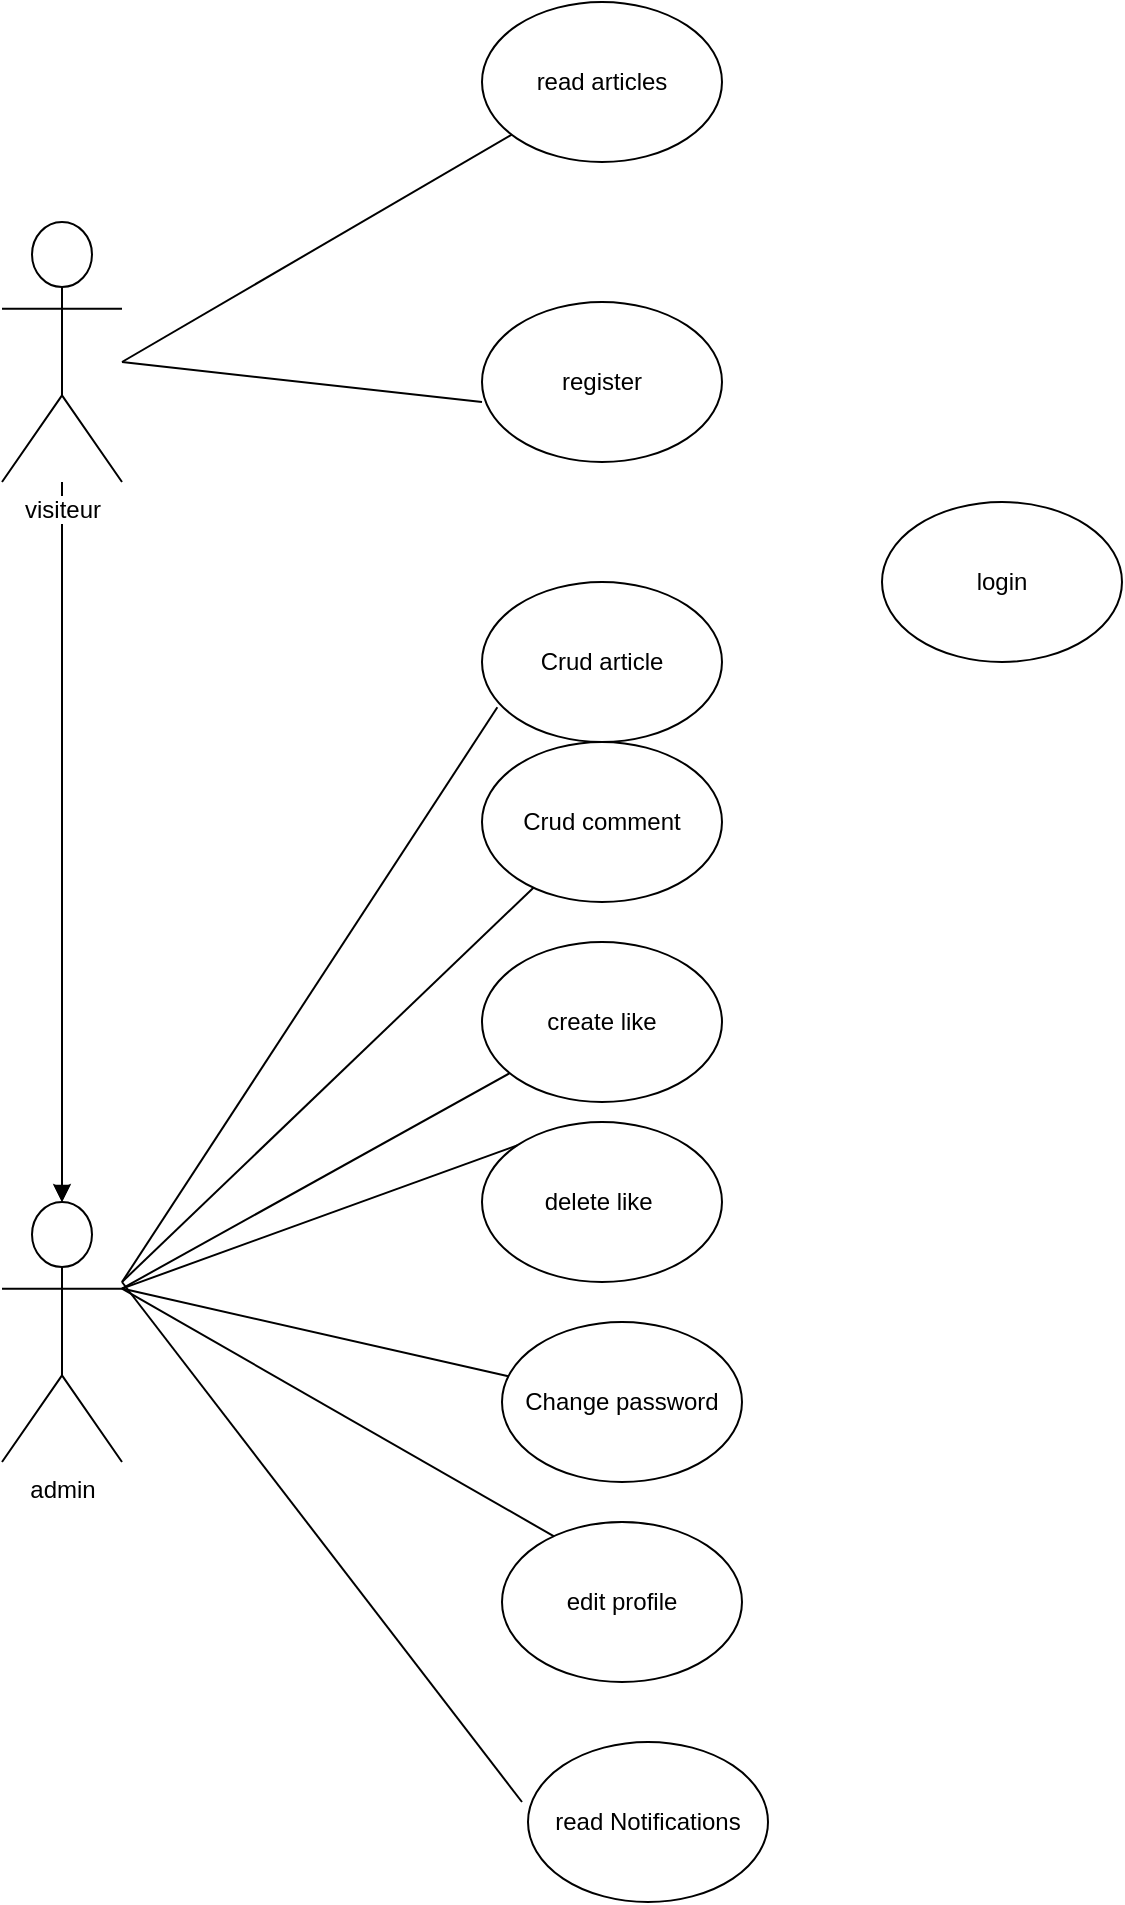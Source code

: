 <mxfile version="12.2.4" pages="1"><diagram id="KMwkKS8QNOpNzar1OYLo" name="Page-1"><mxGraphModel dx="819" dy="1489" grid="1" gridSize="10" guides="1" tooltips="1" connect="1" arrows="1" fold="1" page="1" pageScale="1" pageWidth="827" pageHeight="1169" math="0" shadow="0"><root><mxCell id="0"/><mxCell id="1" parent="0"/><mxCell id="92" value="" style="html=1;verticalAlign=bottom;endArrow=block;" parent="1" edge="1"><mxGeometry width="80" relative="1" as="geometry"><mxPoint x="120" y="-680" as="sourcePoint"/><mxPoint x="120" y="-370" as="targetPoint"/></mxGeometry></mxCell><mxCell id="110" value="" style="edgeStyle=orthogonalEdgeStyle;rounded=0;orthogonalLoop=1;jettySize=auto;html=1;" parent="1" source="101" target="109" edge="1"><mxGeometry relative="1" as="geometry"/></mxCell><mxCell id="101" value="visiteur" style="shape=umlActor;verticalLabelPosition=bottom;labelBackgroundColor=#ffffff;verticalAlign=top;html=1;outlineConnect=0;" parent="1" vertex="1"><mxGeometry x="90" y="-860" width="60" height="130" as="geometry"/></mxCell><mxCell id="109" value="admin" style="shape=umlActor;verticalLabelPosition=bottom;labelBackgroundColor=#ffffff;verticalAlign=top;html=1;outlineConnect=0;" parent="1" vertex="1"><mxGeometry x="90" y="-370" width="60" height="130" as="geometry"/></mxCell><mxCell id="103" value="read articles" style="ellipse;whiteSpace=wrap;html=1;" parent="1" vertex="1"><mxGeometry x="330" y="-970" width="120" height="80" as="geometry"/></mxCell><mxCell id="104" value="Crud article" style="ellipse;whiteSpace=wrap;html=1;" parent="1" vertex="1"><mxGeometry x="330" y="-680" width="120" height="80" as="geometry"/></mxCell><mxCell id="105" value="Crud comment" style="ellipse;whiteSpace=wrap;html=1;" parent="1" vertex="1"><mxGeometry x="330" y="-600" width="120" height="80" as="geometry"/></mxCell><mxCell id="106" value="create like" style="ellipse;whiteSpace=wrap;html=1;" parent="1" vertex="1"><mxGeometry x="330" y="-500" width="120" height="80" as="geometry"/></mxCell><mxCell id="107" value="delete like&amp;nbsp;" style="ellipse;whiteSpace=wrap;html=1;" parent="1" vertex="1"><mxGeometry x="330" y="-410" width="120" height="80" as="geometry"/></mxCell><mxCell id="108" value="Change password" style="ellipse;whiteSpace=wrap;html=1;" parent="1" vertex="1"><mxGeometry x="340" y="-310" width="120" height="80" as="geometry"/></mxCell><mxCell id="113" value="" style="endArrow=none;html=1;" parent="1" target="103" edge="1"><mxGeometry width="50" height="50" relative="1" as="geometry"><mxPoint x="150" y="-790" as="sourcePoint"/><mxPoint x="200" y="-840" as="targetPoint"/></mxGeometry></mxCell><mxCell id="114" value="login" style="ellipse;whiteSpace=wrap;html=1;" parent="1" vertex="1"><mxGeometry x="530" y="-720" width="120" height="80" as="geometry"/></mxCell><mxCell id="115" value="register" style="ellipse;whiteSpace=wrap;html=1;" parent="1" vertex="1"><mxGeometry x="330" y="-820" width="120" height="80" as="geometry"/></mxCell><mxCell id="116" value="" style="endArrow=none;html=1;entryX=0;entryY=0.625;entryDx=0;entryDy=0;entryPerimeter=0;" parent="1" target="115" edge="1"><mxGeometry width="50" height="50" relative="1" as="geometry"><mxPoint x="150" y="-790" as="sourcePoint"/><mxPoint x="190" y="-793" as="targetPoint"/></mxGeometry></mxCell><mxCell id="117" value="edit profile" style="ellipse;whiteSpace=wrap;html=1;" parent="1" vertex="1"><mxGeometry x="340" y="-210" width="120" height="80" as="geometry"/></mxCell><mxCell id="118" value="" style="endArrow=none;html=1;entryX=0.064;entryY=0.783;entryDx=0;entryDy=0;entryPerimeter=0;" parent="1" target="104" edge="1"><mxGeometry width="50" height="50" relative="1" as="geometry"><mxPoint x="150" y="-330" as="sourcePoint"/><mxPoint x="200" y="-380" as="targetPoint"/></mxGeometry></mxCell><mxCell id="120" value="" style="endArrow=none;html=1;" parent="1" target="105" edge="1"><mxGeometry width="50" height="50" relative="1" as="geometry"><mxPoint x="150" y="-330" as="sourcePoint"/><mxPoint x="230" y="-350" as="targetPoint"/></mxGeometry></mxCell><mxCell id="122" value="" style="endArrow=none;html=1;exitX=1;exitY=0.333;exitDx=0;exitDy=0;exitPerimeter=0;" parent="1" source="109" target="106" edge="1"><mxGeometry width="50" height="50" relative="1" as="geometry"><mxPoint x="190" y="-280" as="sourcePoint"/><mxPoint x="240" y="-330" as="targetPoint"/></mxGeometry></mxCell><mxCell id="123" value="" style="endArrow=none;html=1;exitX=1;exitY=0.333;exitDx=0;exitDy=0;exitPerimeter=0;entryX=0;entryY=0;entryDx=0;entryDy=0;" parent="1" source="109" target="107" edge="1"><mxGeometry width="50" height="50" relative="1" as="geometry"><mxPoint x="200" y="-270" as="sourcePoint"/><mxPoint x="250" y="-320" as="targetPoint"/></mxGeometry></mxCell><mxCell id="124" value="" style="endArrow=none;html=1;exitX=1;exitY=0.333;exitDx=0;exitDy=0;exitPerimeter=0;" parent="1" source="109" target="108" edge="1"><mxGeometry width="50" height="50" relative="1" as="geometry"><mxPoint x="180" y="-260" as="sourcePoint"/><mxPoint x="230" y="-310" as="targetPoint"/></mxGeometry></mxCell><mxCell id="125" value="" style="endArrow=none;html=1;exitX=1;exitY=0.333;exitDx=0;exitDy=0;exitPerimeter=0;entryX=0.217;entryY=0.09;entryDx=0;entryDy=0;entryPerimeter=0;" parent="1" source="109" target="117" edge="1"><mxGeometry width="50" height="50" relative="1" as="geometry"><mxPoint x="170" y="-215" as="sourcePoint"/><mxPoint x="220" y="-265" as="targetPoint"/></mxGeometry></mxCell><mxCell id="126" value="" style="endArrow=none;html=1;" parent="1" edge="1"><mxGeometry width="50" height="50" relative="1" as="geometry"><mxPoint x="150" y="-330" as="sourcePoint"/><mxPoint x="350" y="-70" as="targetPoint"/></mxGeometry></mxCell><mxCell id="127" value="read Notifications" style="ellipse;whiteSpace=wrap;html=1;" parent="1" vertex="1"><mxGeometry x="353" y="-100" width="120" height="80" as="geometry"/></mxCell></root></mxGraphModel></diagram></mxfile>